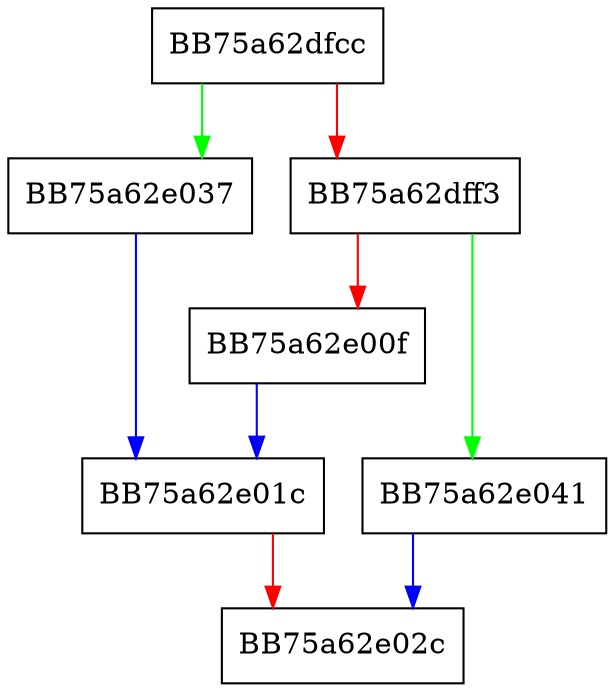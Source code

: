 digraph setTimeCompletionValue {
  node [shape="box"];
  graph [splines=ortho];
  BB75a62dfcc -> BB75a62e037 [color="green"];
  BB75a62dfcc -> BB75a62dff3 [color="red"];
  BB75a62dff3 -> BB75a62e041 [color="green"];
  BB75a62dff3 -> BB75a62e00f [color="red"];
  BB75a62e00f -> BB75a62e01c [color="blue"];
  BB75a62e01c -> BB75a62e02c [color="red"];
  BB75a62e037 -> BB75a62e01c [color="blue"];
  BB75a62e041 -> BB75a62e02c [color="blue"];
}